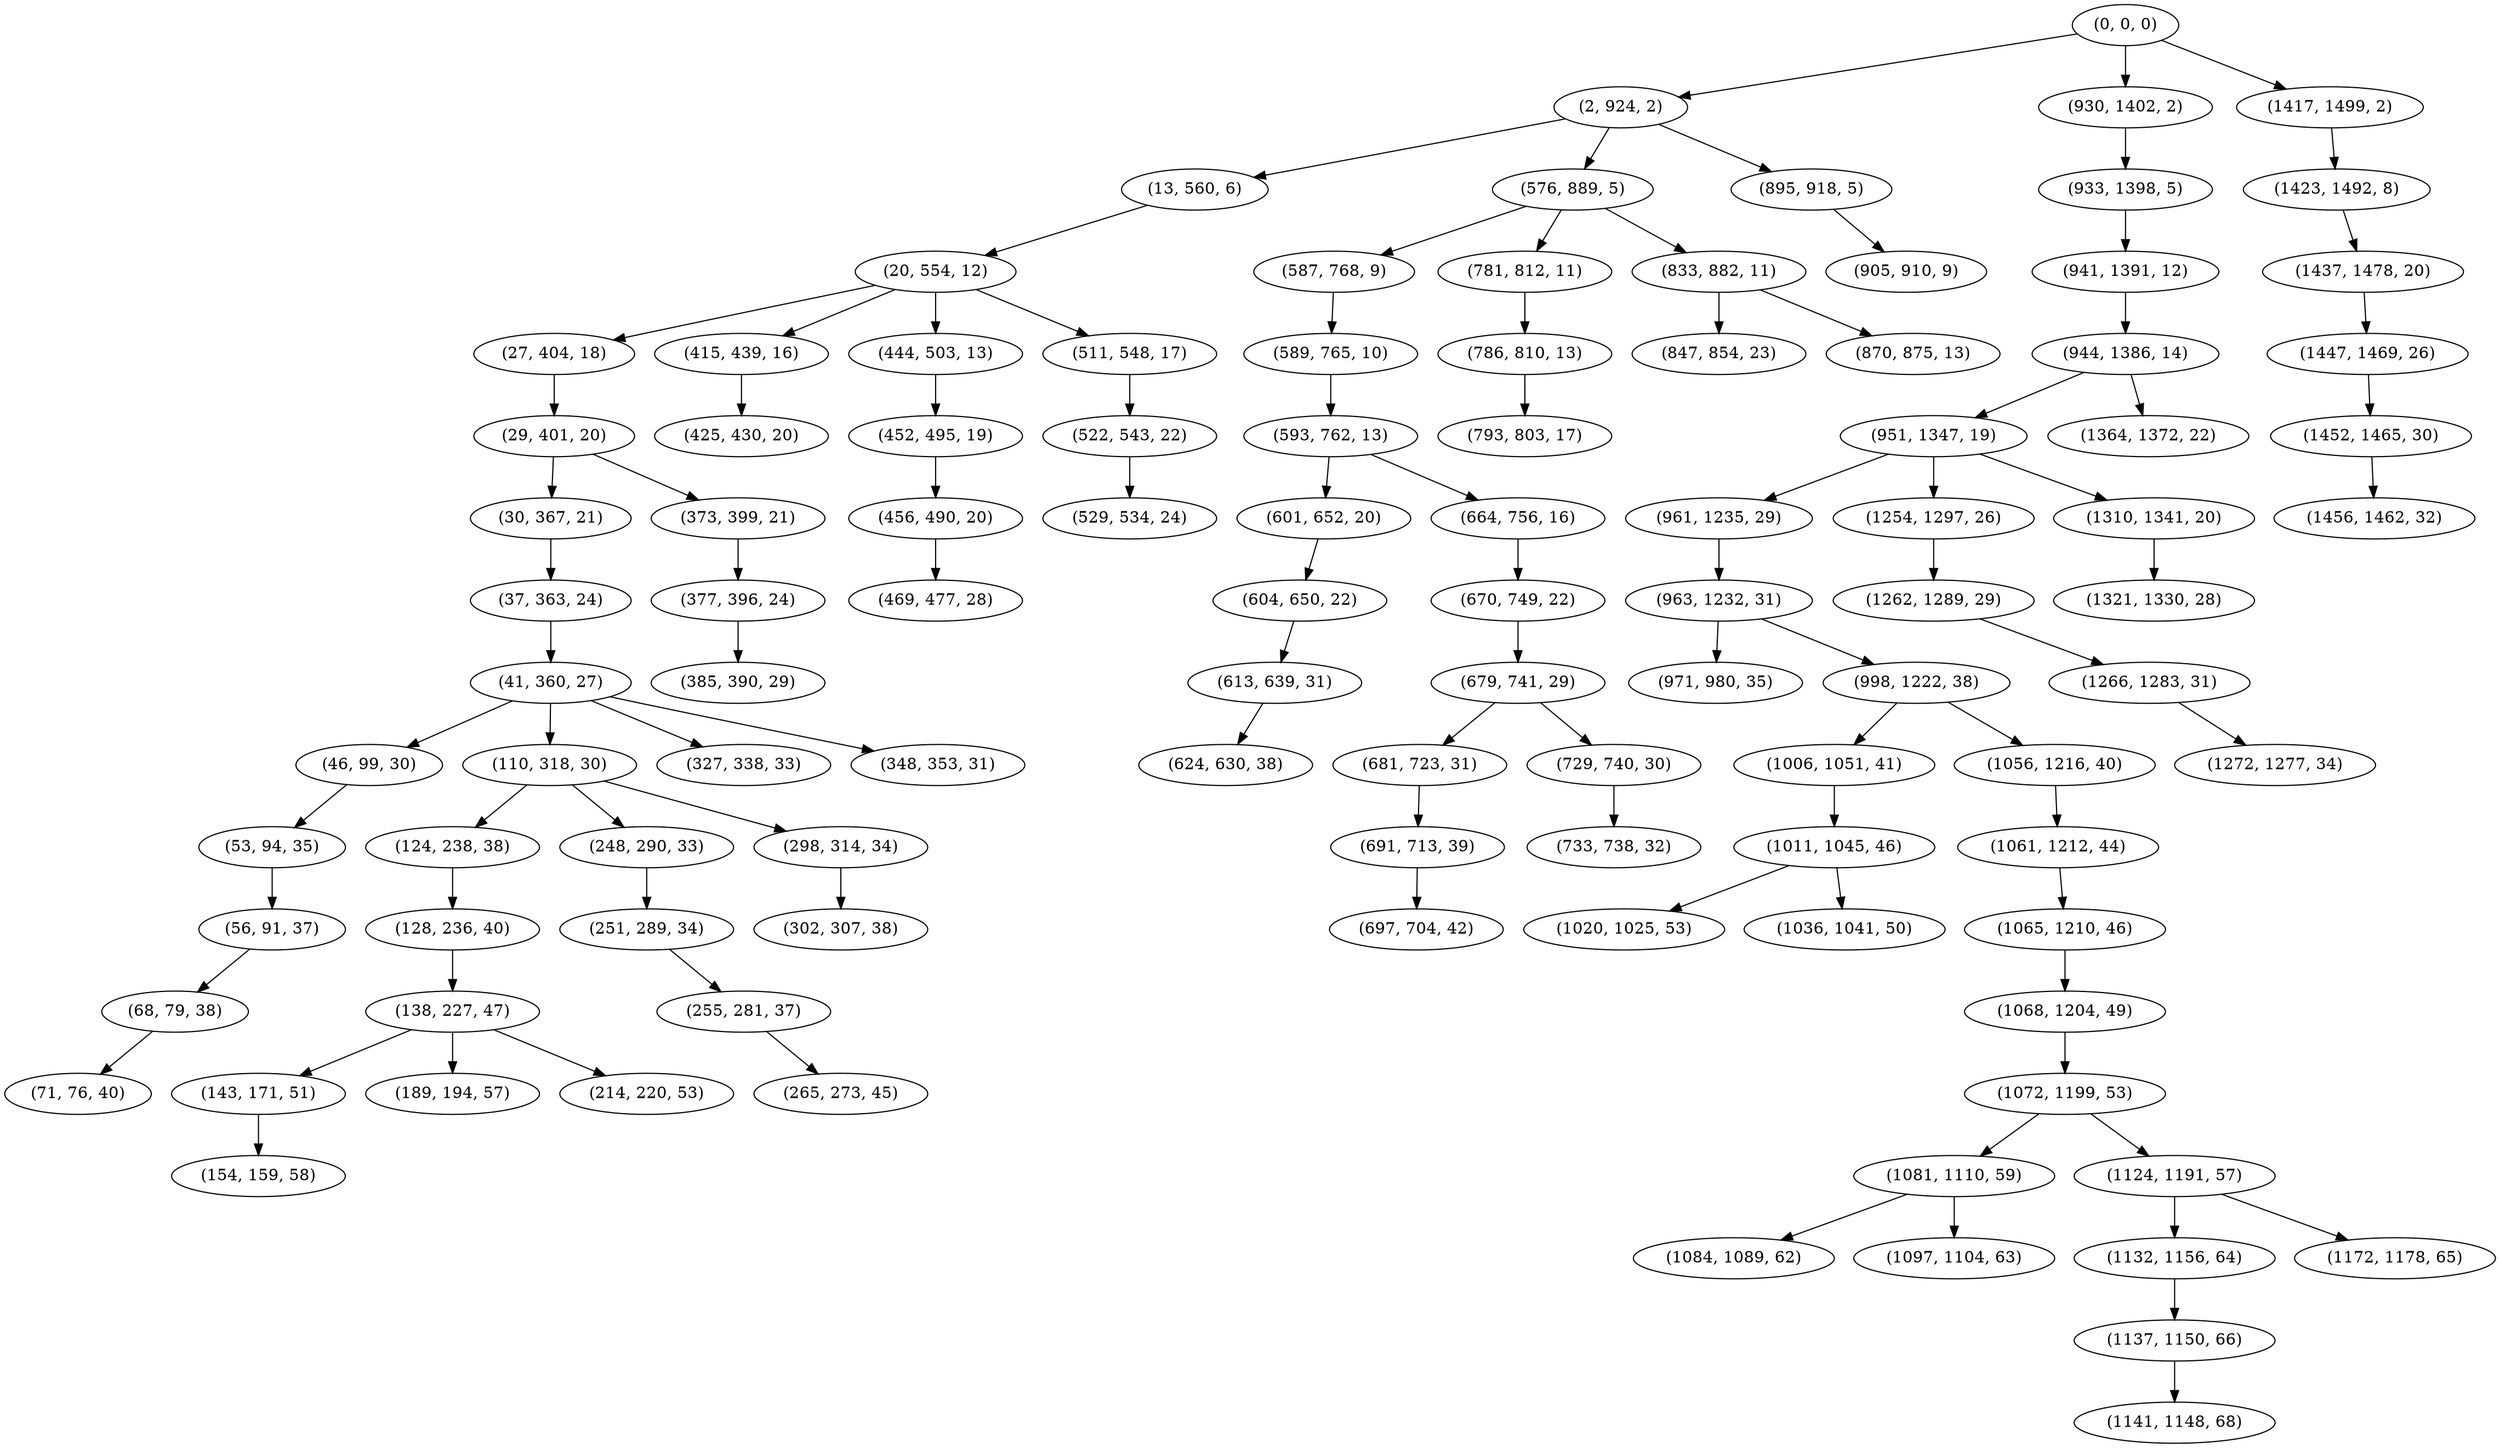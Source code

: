 digraph tree {
    "(0, 0, 0)";
    "(2, 924, 2)";
    "(13, 560, 6)";
    "(20, 554, 12)";
    "(27, 404, 18)";
    "(29, 401, 20)";
    "(30, 367, 21)";
    "(37, 363, 24)";
    "(41, 360, 27)";
    "(46, 99, 30)";
    "(53, 94, 35)";
    "(56, 91, 37)";
    "(68, 79, 38)";
    "(71, 76, 40)";
    "(110, 318, 30)";
    "(124, 238, 38)";
    "(128, 236, 40)";
    "(138, 227, 47)";
    "(143, 171, 51)";
    "(154, 159, 58)";
    "(189, 194, 57)";
    "(214, 220, 53)";
    "(248, 290, 33)";
    "(251, 289, 34)";
    "(255, 281, 37)";
    "(265, 273, 45)";
    "(298, 314, 34)";
    "(302, 307, 38)";
    "(327, 338, 33)";
    "(348, 353, 31)";
    "(373, 399, 21)";
    "(377, 396, 24)";
    "(385, 390, 29)";
    "(415, 439, 16)";
    "(425, 430, 20)";
    "(444, 503, 13)";
    "(452, 495, 19)";
    "(456, 490, 20)";
    "(469, 477, 28)";
    "(511, 548, 17)";
    "(522, 543, 22)";
    "(529, 534, 24)";
    "(576, 889, 5)";
    "(587, 768, 9)";
    "(589, 765, 10)";
    "(593, 762, 13)";
    "(601, 652, 20)";
    "(604, 650, 22)";
    "(613, 639, 31)";
    "(624, 630, 38)";
    "(664, 756, 16)";
    "(670, 749, 22)";
    "(679, 741, 29)";
    "(681, 723, 31)";
    "(691, 713, 39)";
    "(697, 704, 42)";
    "(729, 740, 30)";
    "(733, 738, 32)";
    "(781, 812, 11)";
    "(786, 810, 13)";
    "(793, 803, 17)";
    "(833, 882, 11)";
    "(847, 854, 23)";
    "(870, 875, 13)";
    "(895, 918, 5)";
    "(905, 910, 9)";
    "(930, 1402, 2)";
    "(933, 1398, 5)";
    "(941, 1391, 12)";
    "(944, 1386, 14)";
    "(951, 1347, 19)";
    "(961, 1235, 29)";
    "(963, 1232, 31)";
    "(971, 980, 35)";
    "(998, 1222, 38)";
    "(1006, 1051, 41)";
    "(1011, 1045, 46)";
    "(1020, 1025, 53)";
    "(1036, 1041, 50)";
    "(1056, 1216, 40)";
    "(1061, 1212, 44)";
    "(1065, 1210, 46)";
    "(1068, 1204, 49)";
    "(1072, 1199, 53)";
    "(1081, 1110, 59)";
    "(1084, 1089, 62)";
    "(1097, 1104, 63)";
    "(1124, 1191, 57)";
    "(1132, 1156, 64)";
    "(1137, 1150, 66)";
    "(1141, 1148, 68)";
    "(1172, 1178, 65)";
    "(1254, 1297, 26)";
    "(1262, 1289, 29)";
    "(1266, 1283, 31)";
    "(1272, 1277, 34)";
    "(1310, 1341, 20)";
    "(1321, 1330, 28)";
    "(1364, 1372, 22)";
    "(1417, 1499, 2)";
    "(1423, 1492, 8)";
    "(1437, 1478, 20)";
    "(1447, 1469, 26)";
    "(1452, 1465, 30)";
    "(1456, 1462, 32)";
    "(0, 0, 0)" -> "(2, 924, 2)";
    "(0, 0, 0)" -> "(930, 1402, 2)";
    "(0, 0, 0)" -> "(1417, 1499, 2)";
    "(2, 924, 2)" -> "(13, 560, 6)";
    "(2, 924, 2)" -> "(576, 889, 5)";
    "(2, 924, 2)" -> "(895, 918, 5)";
    "(13, 560, 6)" -> "(20, 554, 12)";
    "(20, 554, 12)" -> "(27, 404, 18)";
    "(20, 554, 12)" -> "(415, 439, 16)";
    "(20, 554, 12)" -> "(444, 503, 13)";
    "(20, 554, 12)" -> "(511, 548, 17)";
    "(27, 404, 18)" -> "(29, 401, 20)";
    "(29, 401, 20)" -> "(30, 367, 21)";
    "(29, 401, 20)" -> "(373, 399, 21)";
    "(30, 367, 21)" -> "(37, 363, 24)";
    "(37, 363, 24)" -> "(41, 360, 27)";
    "(41, 360, 27)" -> "(46, 99, 30)";
    "(41, 360, 27)" -> "(110, 318, 30)";
    "(41, 360, 27)" -> "(327, 338, 33)";
    "(41, 360, 27)" -> "(348, 353, 31)";
    "(46, 99, 30)" -> "(53, 94, 35)";
    "(53, 94, 35)" -> "(56, 91, 37)";
    "(56, 91, 37)" -> "(68, 79, 38)";
    "(68, 79, 38)" -> "(71, 76, 40)";
    "(110, 318, 30)" -> "(124, 238, 38)";
    "(110, 318, 30)" -> "(248, 290, 33)";
    "(110, 318, 30)" -> "(298, 314, 34)";
    "(124, 238, 38)" -> "(128, 236, 40)";
    "(128, 236, 40)" -> "(138, 227, 47)";
    "(138, 227, 47)" -> "(143, 171, 51)";
    "(138, 227, 47)" -> "(189, 194, 57)";
    "(138, 227, 47)" -> "(214, 220, 53)";
    "(143, 171, 51)" -> "(154, 159, 58)";
    "(248, 290, 33)" -> "(251, 289, 34)";
    "(251, 289, 34)" -> "(255, 281, 37)";
    "(255, 281, 37)" -> "(265, 273, 45)";
    "(298, 314, 34)" -> "(302, 307, 38)";
    "(373, 399, 21)" -> "(377, 396, 24)";
    "(377, 396, 24)" -> "(385, 390, 29)";
    "(415, 439, 16)" -> "(425, 430, 20)";
    "(444, 503, 13)" -> "(452, 495, 19)";
    "(452, 495, 19)" -> "(456, 490, 20)";
    "(456, 490, 20)" -> "(469, 477, 28)";
    "(511, 548, 17)" -> "(522, 543, 22)";
    "(522, 543, 22)" -> "(529, 534, 24)";
    "(576, 889, 5)" -> "(587, 768, 9)";
    "(576, 889, 5)" -> "(781, 812, 11)";
    "(576, 889, 5)" -> "(833, 882, 11)";
    "(587, 768, 9)" -> "(589, 765, 10)";
    "(589, 765, 10)" -> "(593, 762, 13)";
    "(593, 762, 13)" -> "(601, 652, 20)";
    "(593, 762, 13)" -> "(664, 756, 16)";
    "(601, 652, 20)" -> "(604, 650, 22)";
    "(604, 650, 22)" -> "(613, 639, 31)";
    "(613, 639, 31)" -> "(624, 630, 38)";
    "(664, 756, 16)" -> "(670, 749, 22)";
    "(670, 749, 22)" -> "(679, 741, 29)";
    "(679, 741, 29)" -> "(681, 723, 31)";
    "(679, 741, 29)" -> "(729, 740, 30)";
    "(681, 723, 31)" -> "(691, 713, 39)";
    "(691, 713, 39)" -> "(697, 704, 42)";
    "(729, 740, 30)" -> "(733, 738, 32)";
    "(781, 812, 11)" -> "(786, 810, 13)";
    "(786, 810, 13)" -> "(793, 803, 17)";
    "(833, 882, 11)" -> "(847, 854, 23)";
    "(833, 882, 11)" -> "(870, 875, 13)";
    "(895, 918, 5)" -> "(905, 910, 9)";
    "(930, 1402, 2)" -> "(933, 1398, 5)";
    "(933, 1398, 5)" -> "(941, 1391, 12)";
    "(941, 1391, 12)" -> "(944, 1386, 14)";
    "(944, 1386, 14)" -> "(951, 1347, 19)";
    "(944, 1386, 14)" -> "(1364, 1372, 22)";
    "(951, 1347, 19)" -> "(961, 1235, 29)";
    "(951, 1347, 19)" -> "(1254, 1297, 26)";
    "(951, 1347, 19)" -> "(1310, 1341, 20)";
    "(961, 1235, 29)" -> "(963, 1232, 31)";
    "(963, 1232, 31)" -> "(971, 980, 35)";
    "(963, 1232, 31)" -> "(998, 1222, 38)";
    "(998, 1222, 38)" -> "(1006, 1051, 41)";
    "(998, 1222, 38)" -> "(1056, 1216, 40)";
    "(1006, 1051, 41)" -> "(1011, 1045, 46)";
    "(1011, 1045, 46)" -> "(1020, 1025, 53)";
    "(1011, 1045, 46)" -> "(1036, 1041, 50)";
    "(1056, 1216, 40)" -> "(1061, 1212, 44)";
    "(1061, 1212, 44)" -> "(1065, 1210, 46)";
    "(1065, 1210, 46)" -> "(1068, 1204, 49)";
    "(1068, 1204, 49)" -> "(1072, 1199, 53)";
    "(1072, 1199, 53)" -> "(1081, 1110, 59)";
    "(1072, 1199, 53)" -> "(1124, 1191, 57)";
    "(1081, 1110, 59)" -> "(1084, 1089, 62)";
    "(1081, 1110, 59)" -> "(1097, 1104, 63)";
    "(1124, 1191, 57)" -> "(1132, 1156, 64)";
    "(1124, 1191, 57)" -> "(1172, 1178, 65)";
    "(1132, 1156, 64)" -> "(1137, 1150, 66)";
    "(1137, 1150, 66)" -> "(1141, 1148, 68)";
    "(1254, 1297, 26)" -> "(1262, 1289, 29)";
    "(1262, 1289, 29)" -> "(1266, 1283, 31)";
    "(1266, 1283, 31)" -> "(1272, 1277, 34)";
    "(1310, 1341, 20)" -> "(1321, 1330, 28)";
    "(1417, 1499, 2)" -> "(1423, 1492, 8)";
    "(1423, 1492, 8)" -> "(1437, 1478, 20)";
    "(1437, 1478, 20)" -> "(1447, 1469, 26)";
    "(1447, 1469, 26)" -> "(1452, 1465, 30)";
    "(1452, 1465, 30)" -> "(1456, 1462, 32)";
}
